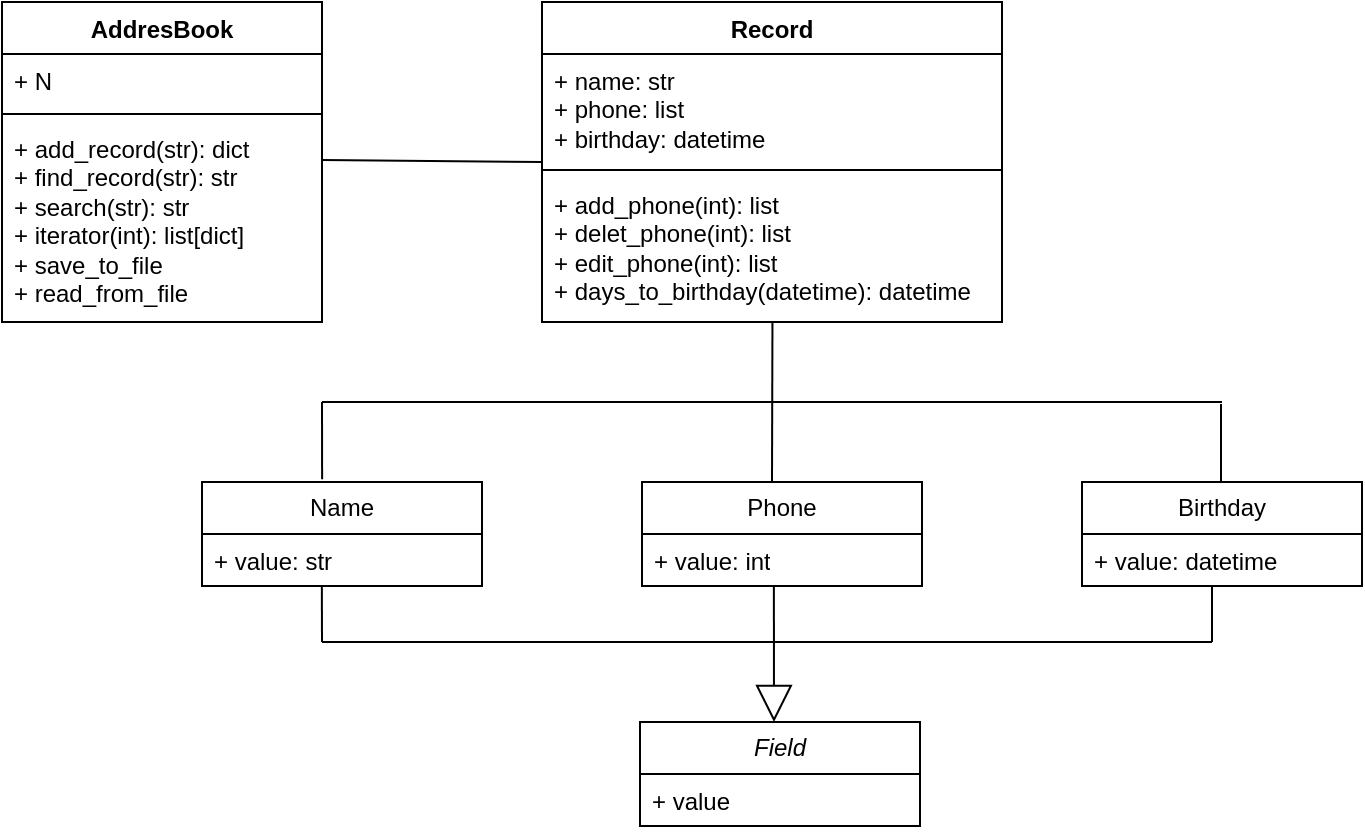 <mxfile version="22.0.8" type="github">
  <diagram name="Page-1" id="NCiAF25pUC0E7aNuRXDF">
    <mxGraphModel dx="1034" dy="464" grid="1" gridSize="10" guides="1" tooltips="1" connect="1" arrows="1" fold="1" page="1" pageScale="1" pageWidth="850" pageHeight="1100" math="0" shadow="0">
      <root>
        <mxCell id="0" />
        <mxCell id="1" parent="0" />
        <mxCell id="VyrCGVh1JND6cVbFCHOQ-12" value="AddresBook" style="swimlane;fontStyle=1;align=center;verticalAlign=top;childLayout=stackLayout;horizontal=1;startSize=26;horizontalStack=0;resizeParent=1;resizeParentMax=0;resizeLast=0;collapsible=1;marginBottom=0;whiteSpace=wrap;html=1;" vertex="1" parent="1">
          <mxGeometry x="40" y="40" width="160" height="160" as="geometry" />
        </mxCell>
        <mxCell id="VyrCGVh1JND6cVbFCHOQ-13" value="+ N" style="text;strokeColor=none;fillColor=none;align=left;verticalAlign=top;spacingLeft=4;spacingRight=4;overflow=hidden;rotatable=0;points=[[0,0.5],[1,0.5]];portConstraint=eastwest;whiteSpace=wrap;html=1;" vertex="1" parent="VyrCGVh1JND6cVbFCHOQ-12">
          <mxGeometry y="26" width="160" height="26" as="geometry" />
        </mxCell>
        <mxCell id="VyrCGVh1JND6cVbFCHOQ-14" value="" style="line;strokeWidth=1;fillColor=none;align=left;verticalAlign=middle;spacingTop=-1;spacingLeft=3;spacingRight=3;rotatable=0;labelPosition=right;points=[];portConstraint=eastwest;strokeColor=inherit;" vertex="1" parent="VyrCGVh1JND6cVbFCHOQ-12">
          <mxGeometry y="52" width="160" height="8" as="geometry" />
        </mxCell>
        <mxCell id="VyrCGVh1JND6cVbFCHOQ-15" value="+ add_record(str): dict&lt;br&gt;+ find_record(str): str&lt;br&gt;+ search(str): str&lt;br&gt;+ iterator(int): list[dict]&lt;br&gt;+ save_to_file&lt;br&gt;+ read_from_file" style="text;strokeColor=none;fillColor=none;align=left;verticalAlign=top;spacingLeft=4;spacingRight=4;overflow=hidden;rotatable=0;points=[[0,0.5],[1,0.5]];portConstraint=eastwest;whiteSpace=wrap;html=1;" vertex="1" parent="VyrCGVh1JND6cVbFCHOQ-12">
          <mxGeometry y="60" width="160" height="100" as="geometry" />
        </mxCell>
        <mxCell id="VyrCGVh1JND6cVbFCHOQ-17" value="Record" style="swimlane;fontStyle=1;align=center;verticalAlign=top;childLayout=stackLayout;horizontal=1;startSize=26;horizontalStack=0;resizeParent=1;resizeParentMax=0;resizeLast=0;collapsible=1;marginBottom=0;whiteSpace=wrap;html=1;" vertex="1" parent="1">
          <mxGeometry x="310" y="40" width="230" height="160" as="geometry" />
        </mxCell>
        <mxCell id="VyrCGVh1JND6cVbFCHOQ-18" value="+ name: str&lt;br&gt;+ phone: list&lt;br&gt;+ birthday: datetime" style="text;strokeColor=none;fillColor=none;align=left;verticalAlign=top;spacingLeft=4;spacingRight=4;overflow=hidden;rotatable=0;points=[[0,0.5],[1,0.5]];portConstraint=eastwest;whiteSpace=wrap;html=1;" vertex="1" parent="VyrCGVh1JND6cVbFCHOQ-17">
          <mxGeometry y="26" width="230" height="54" as="geometry" />
        </mxCell>
        <mxCell id="VyrCGVh1JND6cVbFCHOQ-76" value="" style="endArrow=none;html=1;rounded=0;labelBackgroundColor=default;strokeColor=default;align=center;verticalAlign=middle;fontFamily=Helvetica;fontSize=11;fontColor=default;shape=connector;entryX=0;entryY=0;entryDx=0;entryDy=0;entryPerimeter=0;" edge="1" parent="VyrCGVh1JND6cVbFCHOQ-17" target="VyrCGVh1JND6cVbFCHOQ-19">
          <mxGeometry relative="1" as="geometry">
            <mxPoint x="-110" y="79" as="sourcePoint" />
            <mxPoint x="50" y="79" as="targetPoint" />
          </mxGeometry>
        </mxCell>
        <mxCell id="VyrCGVh1JND6cVbFCHOQ-19" value="" style="line;strokeWidth=1;fillColor=none;align=left;verticalAlign=middle;spacingTop=-1;spacingLeft=3;spacingRight=3;rotatable=0;labelPosition=right;points=[];portConstraint=eastwest;strokeColor=inherit;" vertex="1" parent="VyrCGVh1JND6cVbFCHOQ-17">
          <mxGeometry y="80" width="230" height="8" as="geometry" />
        </mxCell>
        <mxCell id="VyrCGVh1JND6cVbFCHOQ-20" value="+ add_phone(int): list&lt;br&gt;+ delet_phone(int): list&lt;br&gt;+ edit_phone(int): list&lt;br&gt;+ days_to_birthday(datetime): datetime" style="text;strokeColor=none;fillColor=none;align=left;verticalAlign=top;spacingLeft=4;spacingRight=4;overflow=hidden;rotatable=0;points=[[0,0.5],[1,0.5]];portConstraint=eastwest;whiteSpace=wrap;html=1;" vertex="1" parent="VyrCGVh1JND6cVbFCHOQ-17">
          <mxGeometry y="88" width="230" height="72" as="geometry" />
        </mxCell>
        <mxCell id="VyrCGVh1JND6cVbFCHOQ-35" value="&lt;i&gt;Field&lt;/i&gt;" style="swimlane;fontStyle=0;childLayout=stackLayout;horizontal=1;startSize=26;fillColor=none;horizontalStack=0;resizeParent=1;resizeParentMax=0;resizeLast=0;collapsible=1;marginBottom=0;whiteSpace=wrap;html=1;" vertex="1" parent="1">
          <mxGeometry x="359" y="400" width="140" height="52" as="geometry" />
        </mxCell>
        <mxCell id="VyrCGVh1JND6cVbFCHOQ-36" value="+ value" style="text;strokeColor=none;fillColor=none;align=left;verticalAlign=top;spacingLeft=4;spacingRight=4;overflow=hidden;rotatable=0;points=[[0,0.5],[1,0.5]];portConstraint=eastwest;whiteSpace=wrap;html=1;" vertex="1" parent="VyrCGVh1JND6cVbFCHOQ-35">
          <mxGeometry y="26" width="140" height="26" as="geometry" />
        </mxCell>
        <mxCell id="VyrCGVh1JND6cVbFCHOQ-39" value="Name" style="swimlane;fontStyle=0;childLayout=stackLayout;horizontal=1;startSize=26;fillColor=none;horizontalStack=0;resizeParent=1;resizeParentMax=0;resizeLast=0;collapsible=1;marginBottom=0;whiteSpace=wrap;html=1;" vertex="1" parent="1">
          <mxGeometry x="140" y="280" width="140" height="52" as="geometry" />
        </mxCell>
        <mxCell id="VyrCGVh1JND6cVbFCHOQ-40" value="+ value: str" style="text;strokeColor=none;fillColor=none;align=left;verticalAlign=top;spacingLeft=4;spacingRight=4;overflow=hidden;rotatable=0;points=[[0,0.5],[1,0.5]];portConstraint=eastwest;whiteSpace=wrap;html=1;" vertex="1" parent="VyrCGVh1JND6cVbFCHOQ-39">
          <mxGeometry y="26" width="140" height="26" as="geometry" />
        </mxCell>
        <mxCell id="VyrCGVh1JND6cVbFCHOQ-43" value="Phone" style="swimlane;fontStyle=0;childLayout=stackLayout;horizontal=1;startSize=26;fillColor=none;horizontalStack=0;resizeParent=1;resizeParentMax=0;resizeLast=0;collapsible=1;marginBottom=0;whiteSpace=wrap;html=1;" vertex="1" parent="1">
          <mxGeometry x="360" y="280" width="140" height="52" as="geometry" />
        </mxCell>
        <mxCell id="VyrCGVh1JND6cVbFCHOQ-54" value="" style="endArrow=block;endSize=16;endFill=0;html=1;rounded=0;entryX=0.471;entryY=1;entryDx=0;entryDy=0;entryPerimeter=0;exitX=0.471;exitY=1;exitDx=0;exitDy=0;exitPerimeter=0;" edge="1" parent="VyrCGVh1JND6cVbFCHOQ-43" source="VyrCGVh1JND6cVbFCHOQ-44">
          <mxGeometry x="0.358" y="-45" width="160" relative="1" as="geometry">
            <mxPoint x="45" y="60" as="sourcePoint" />
            <mxPoint x="66" y="120" as="targetPoint" />
            <mxPoint y="-1" as="offset" />
          </mxGeometry>
        </mxCell>
        <mxCell id="VyrCGVh1JND6cVbFCHOQ-44" value="+ value: int" style="text;strokeColor=none;fillColor=none;align=left;verticalAlign=top;spacingLeft=4;spacingRight=4;overflow=hidden;rotatable=0;points=[[0,0.5],[1,0.5]];portConstraint=eastwest;whiteSpace=wrap;html=1;" vertex="1" parent="VyrCGVh1JND6cVbFCHOQ-43">
          <mxGeometry y="26" width="140" height="26" as="geometry" />
        </mxCell>
        <mxCell id="VyrCGVh1JND6cVbFCHOQ-47" value="Birthday" style="swimlane;fontStyle=0;childLayout=stackLayout;horizontal=1;startSize=26;fillColor=none;horizontalStack=0;resizeParent=1;resizeParentMax=0;resizeLast=0;collapsible=1;marginBottom=0;whiteSpace=wrap;html=1;" vertex="1" parent="1">
          <mxGeometry x="580" y="280" width="140" height="52" as="geometry" />
        </mxCell>
        <mxCell id="VyrCGVh1JND6cVbFCHOQ-48" value="+ value: datetime" style="text;strokeColor=none;fillColor=none;align=left;verticalAlign=top;spacingLeft=4;spacingRight=4;overflow=hidden;rotatable=0;points=[[0,0.5],[1,0.5]];portConstraint=eastwest;whiteSpace=wrap;html=1;" vertex="1" parent="VyrCGVh1JND6cVbFCHOQ-47">
          <mxGeometry y="26" width="140" height="26" as="geometry" />
        </mxCell>
        <mxCell id="VyrCGVh1JND6cVbFCHOQ-57" value="" style="endArrow=none;html=1;rounded=0;" edge="1" parent="1">
          <mxGeometry relative="1" as="geometry">
            <mxPoint x="200" y="360" as="sourcePoint" />
            <mxPoint x="645" y="360" as="targetPoint" />
          </mxGeometry>
        </mxCell>
        <mxCell id="VyrCGVh1JND6cVbFCHOQ-62" value="" style="endArrow=none;html=1;rounded=0;exitX=0.428;exitY=1.019;exitDx=0;exitDy=0;exitPerimeter=0;" edge="1" parent="1" source="VyrCGVh1JND6cVbFCHOQ-40">
          <mxGeometry relative="1" as="geometry">
            <mxPoint x="200" y="340" as="sourcePoint" />
            <mxPoint x="200" y="360" as="targetPoint" />
          </mxGeometry>
        </mxCell>
        <mxCell id="VyrCGVh1JND6cVbFCHOQ-63" value="" style="endArrow=none;html=1;rounded=0;exitX=0.428;exitY=1.019;exitDx=0;exitDy=0;exitPerimeter=0;" edge="1" parent="1">
          <mxGeometry relative="1" as="geometry">
            <mxPoint x="645" y="332" as="sourcePoint" />
            <mxPoint x="645" y="360" as="targetPoint" />
          </mxGeometry>
        </mxCell>
        <mxCell id="VyrCGVh1JND6cVbFCHOQ-64" value="" style="endArrow=none;html=1;rounded=0;" edge="1" parent="1">
          <mxGeometry relative="1" as="geometry">
            <mxPoint x="200" y="240" as="sourcePoint" />
            <mxPoint x="650" y="240" as="targetPoint" />
          </mxGeometry>
        </mxCell>
        <mxCell id="VyrCGVh1JND6cVbFCHOQ-69" value="" style="endArrow=none;html=1;rounded=0;labelBackgroundColor=default;strokeColor=default;align=center;verticalAlign=middle;fontFamily=Helvetica;fontSize=11;fontColor=default;shape=connector;entryX=0.429;entryY=-0.026;entryDx=0;entryDy=0;entryPerimeter=0;" edge="1" parent="1" target="VyrCGVh1JND6cVbFCHOQ-39">
          <mxGeometry relative="1" as="geometry">
            <mxPoint x="200" y="240" as="sourcePoint" />
            <mxPoint x="230" y="260" as="targetPoint" />
          </mxGeometry>
        </mxCell>
        <mxCell id="VyrCGVh1JND6cVbFCHOQ-72" value="" style="endArrow=none;html=1;rounded=0;labelBackgroundColor=default;strokeColor=default;align=center;verticalAlign=middle;fontFamily=Helvetica;fontSize=11;fontColor=default;shape=connector;entryX=0.429;entryY=-0.026;entryDx=0;entryDy=0;entryPerimeter=0;" edge="1" parent="1">
          <mxGeometry relative="1" as="geometry">
            <mxPoint x="649.5" y="241" as="sourcePoint" />
            <mxPoint x="649.5" y="280" as="targetPoint" />
          </mxGeometry>
        </mxCell>
        <mxCell id="VyrCGVh1JND6cVbFCHOQ-73" value="" style="endArrow=none;html=1;rounded=0;labelBackgroundColor=default;strokeColor=default;align=center;verticalAlign=middle;fontFamily=Helvetica;fontSize=11;fontColor=default;shape=connector;entryX=0.429;entryY=-0.026;entryDx=0;entryDy=0;entryPerimeter=0;exitX=0.501;exitY=1;exitDx=0;exitDy=0;exitPerimeter=0;" edge="1" parent="1" source="VyrCGVh1JND6cVbFCHOQ-20">
          <mxGeometry relative="1" as="geometry">
            <mxPoint x="425" y="241" as="sourcePoint" />
            <mxPoint x="425" y="280" as="targetPoint" />
          </mxGeometry>
        </mxCell>
      </root>
    </mxGraphModel>
  </diagram>
</mxfile>
